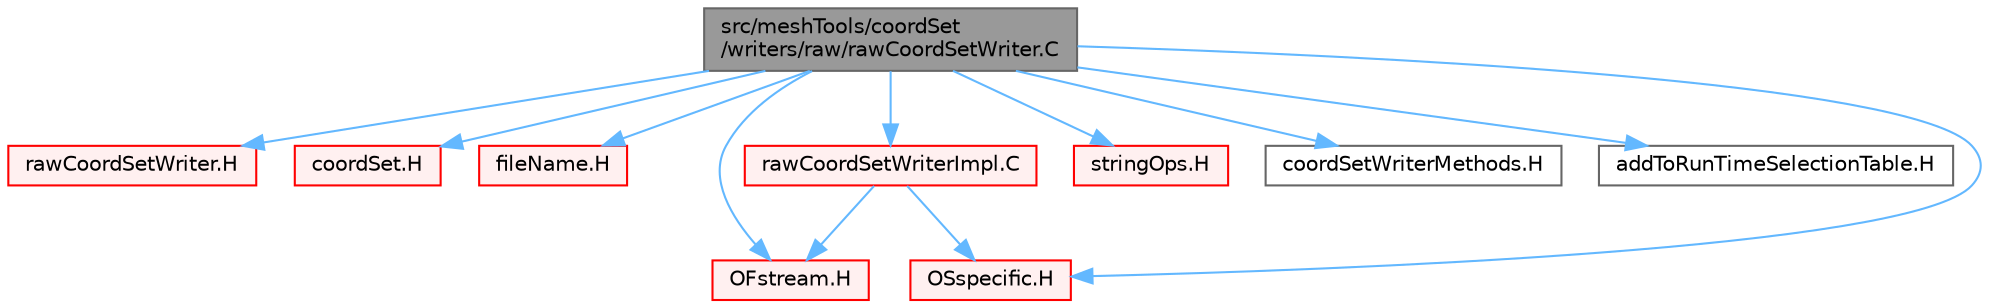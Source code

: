 digraph "src/meshTools/coordSet/writers/raw/rawCoordSetWriter.C"
{
 // LATEX_PDF_SIZE
  bgcolor="transparent";
  edge [fontname=Helvetica,fontsize=10,labelfontname=Helvetica,labelfontsize=10];
  node [fontname=Helvetica,fontsize=10,shape=box,height=0.2,width=0.4];
  Node1 [id="Node000001",label="src/meshTools/coordSet\l/writers/raw/rawCoordSetWriter.C",height=0.2,width=0.4,color="gray40", fillcolor="grey60", style="filled", fontcolor="black",tooltip=" "];
  Node1 -> Node2 [id="edge1_Node000001_Node000002",color="steelblue1",style="solid",tooltip=" "];
  Node2 [id="Node000002",label="rawCoordSetWriter.H",height=0.2,width=0.4,color="red", fillcolor="#FFF0F0", style="filled",URL="$rawCoordSetWriter_8H.html",tooltip=" "];
  Node1 -> Node4 [id="edge2_Node000001_Node000004",color="steelblue1",style="solid",tooltip=" "];
  Node4 [id="Node000004",label="coordSet.H",height=0.2,width=0.4,color="red", fillcolor="#FFF0F0", style="filled",URL="$coordSet_8H.html",tooltip=" "];
  Node1 -> Node58 [id="edge3_Node000001_Node000058",color="steelblue1",style="solid",tooltip=" "];
  Node58 [id="Node000058",label="fileName.H",height=0.2,width=0.4,color="red", fillcolor="#FFF0F0", style="filled",URL="$fileName_8H.html",tooltip=" "];
  Node1 -> Node210 [id="edge4_Node000001_Node000210",color="steelblue1",style="solid",tooltip=" "];
  Node210 [id="Node000210",label="OFstream.H",height=0.2,width=0.4,color="red", fillcolor="#FFF0F0", style="filled",URL="$OFstream_8H.html",tooltip=" "];
  Node1 -> Node213 [id="edge5_Node000001_Node000213",color="steelblue1",style="solid",tooltip=" "];
  Node213 [id="Node000213",label="OSspecific.H",height=0.2,width=0.4,color="red", fillcolor="#FFF0F0", style="filled",URL="$OSspecific_8H.html",tooltip="Functions used by OpenFOAM that are specific to POSIX compliant operating systems and need to be repl..."];
  Node1 -> Node217 [id="edge6_Node000001_Node000217",color="steelblue1",style="solid",tooltip=" "];
  Node217 [id="Node000217",label="stringOps.H",height=0.2,width=0.4,color="red", fillcolor="#FFF0F0", style="filled",URL="$stringOps_8H.html",tooltip=" "];
  Node1 -> Node234 [id="edge7_Node000001_Node000234",color="steelblue1",style="solid",tooltip=" "];
  Node234 [id="Node000234",label="coordSetWriterMethods.H",height=0.2,width=0.4,color="grey40", fillcolor="white", style="filled",URL="$coordSetWriterMethods_8H.html",tooltip="Convenience macros for instantiating coordSetWriter methods."];
  Node1 -> Node235 [id="edge8_Node000001_Node000235",color="steelblue1",style="solid",tooltip=" "];
  Node235 [id="Node000235",label="addToRunTimeSelectionTable.H",height=0.2,width=0.4,color="grey40", fillcolor="white", style="filled",URL="$addToRunTimeSelectionTable_8H.html",tooltip="Macros for easy insertion into run-time selection tables."];
  Node1 -> Node236 [id="edge9_Node000001_Node000236",color="steelblue1",style="solid",tooltip=" "];
  Node236 [id="Node000236",label="rawCoordSetWriterImpl.C",height=0.2,width=0.4,color="red", fillcolor="#FFF0F0", style="filled",URL="$rawCoordSetWriterImpl_8C.html",tooltip=" "];
  Node236 -> Node210 [id="edge10_Node000236_Node000210",color="steelblue1",style="solid",tooltip=" "];
  Node236 -> Node213 [id="edge11_Node000236_Node000213",color="steelblue1",style="solid",tooltip=" "];
}
